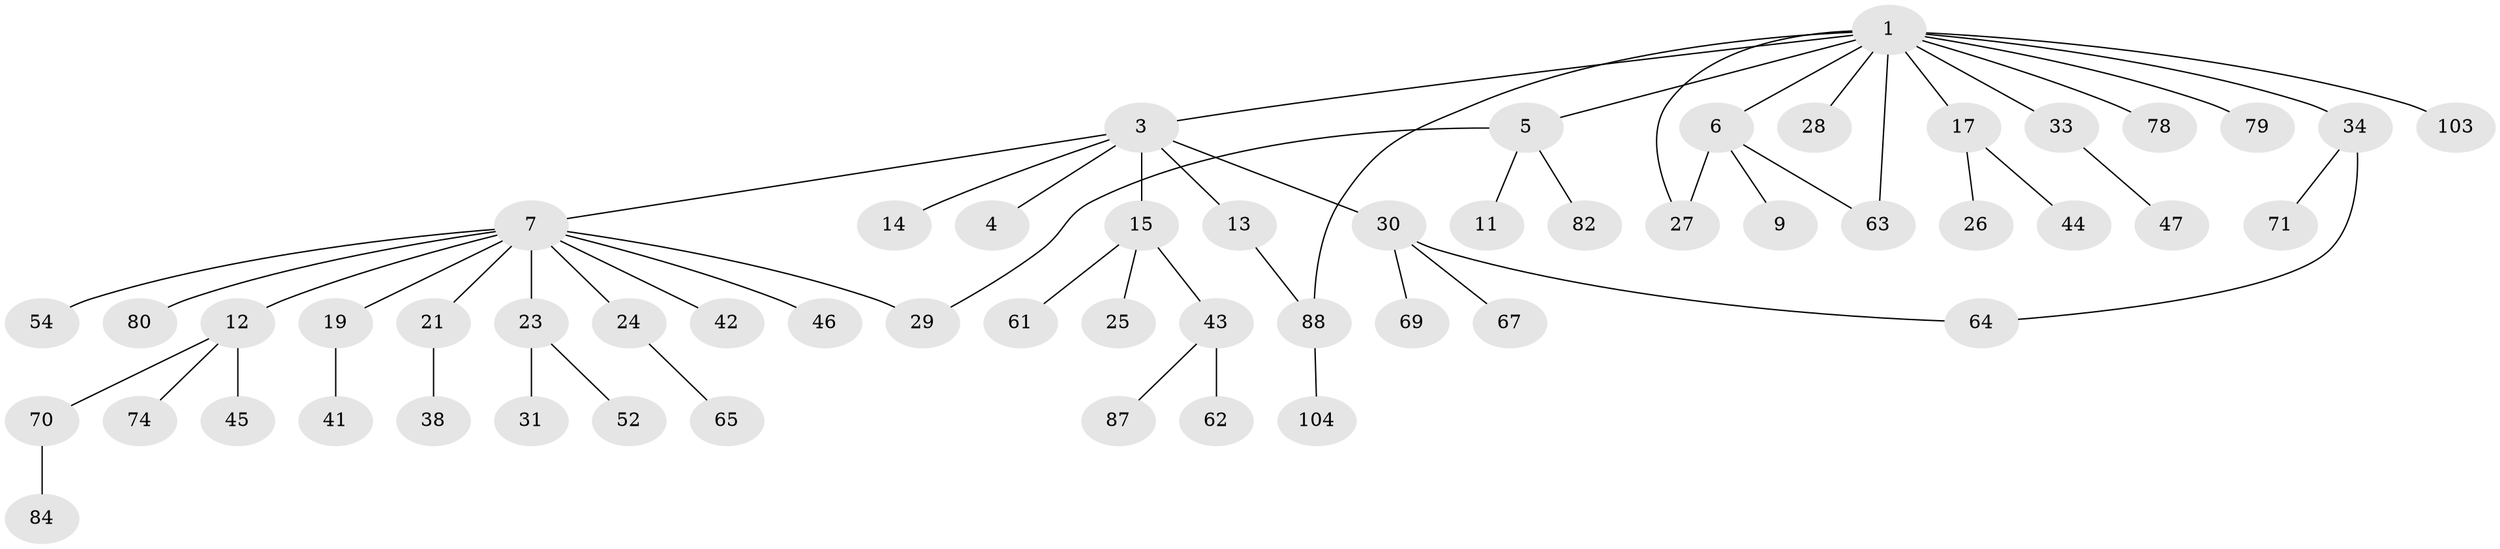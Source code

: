 // original degree distribution, {6: 0.018018018018018018, 5: 0.036036036036036036, 7: 0.009009009009009009, 2: 0.25225225225225223, 4: 0.09009009009009009, 8: 0.009009009009009009, 1: 0.4864864864864865, 3: 0.0990990990990991}
// Generated by graph-tools (version 1.1) at 2025/13/03/09/25 04:13:39]
// undirected, 55 vertices, 59 edges
graph export_dot {
graph [start="1"]
  node [color=gray90,style=filled];
  1 [super="+8+2"];
  3;
  4 [super="+36"];
  5;
  6 [super="+68"];
  7 [super="+10"];
  9 [super="+57"];
  11;
  12 [super="+95+111"];
  13 [super="+98+58"];
  14;
  15 [super="+20"];
  17 [super="+22+81"];
  19;
  21 [super="+37+49+32"];
  23 [super="+106+50+75"];
  24;
  25;
  26;
  27 [super="+56"];
  28;
  29 [super="+101+59"];
  30 [super="+48+99"];
  31;
  33 [super="+40"];
  34 [super="+53"];
  38;
  41 [super="+96+86"];
  42;
  43;
  44 [super="+77"];
  45;
  46 [super="+90"];
  47;
  52;
  54 [super="+93"];
  61 [super="+94"];
  62;
  63 [super="+83"];
  64 [super="+73"];
  65;
  67 [super="+105"];
  69 [super="+91"];
  70;
  71;
  74;
  78;
  79;
  80;
  82;
  84;
  87;
  88 [super="+102+107"];
  103 [super="+110"];
  104;
  1 -- 3;
  1 -- 5;
  1 -- 6;
  1 -- 17;
  1 -- 88;
  1 -- 79;
  1 -- 33;
  1 -- 34;
  1 -- 103;
  1 -- 27;
  1 -- 28;
  1 -- 78;
  1 -- 63;
  3 -- 4;
  3 -- 7;
  3 -- 13;
  3 -- 14;
  3 -- 15;
  3 -- 30;
  5 -- 11;
  5 -- 82;
  5 -- 29;
  6 -- 9;
  6 -- 63;
  6 -- 27;
  7 -- 12;
  7 -- 21;
  7 -- 23;
  7 -- 42;
  7 -- 46;
  7 -- 54;
  7 -- 80;
  7 -- 19;
  7 -- 24;
  7 -- 29;
  12 -- 45;
  12 -- 70;
  12 -- 74;
  13 -- 88;
  15 -- 43;
  15 -- 61;
  15 -- 25;
  17 -- 44;
  17 -- 26;
  19 -- 41;
  21 -- 38;
  23 -- 31;
  23 -- 52;
  24 -- 65;
  30 -- 67;
  30 -- 69;
  30 -- 64;
  33 -- 47;
  34 -- 71;
  34 -- 64;
  43 -- 62;
  43 -- 87;
  70 -- 84;
  88 -- 104;
}

